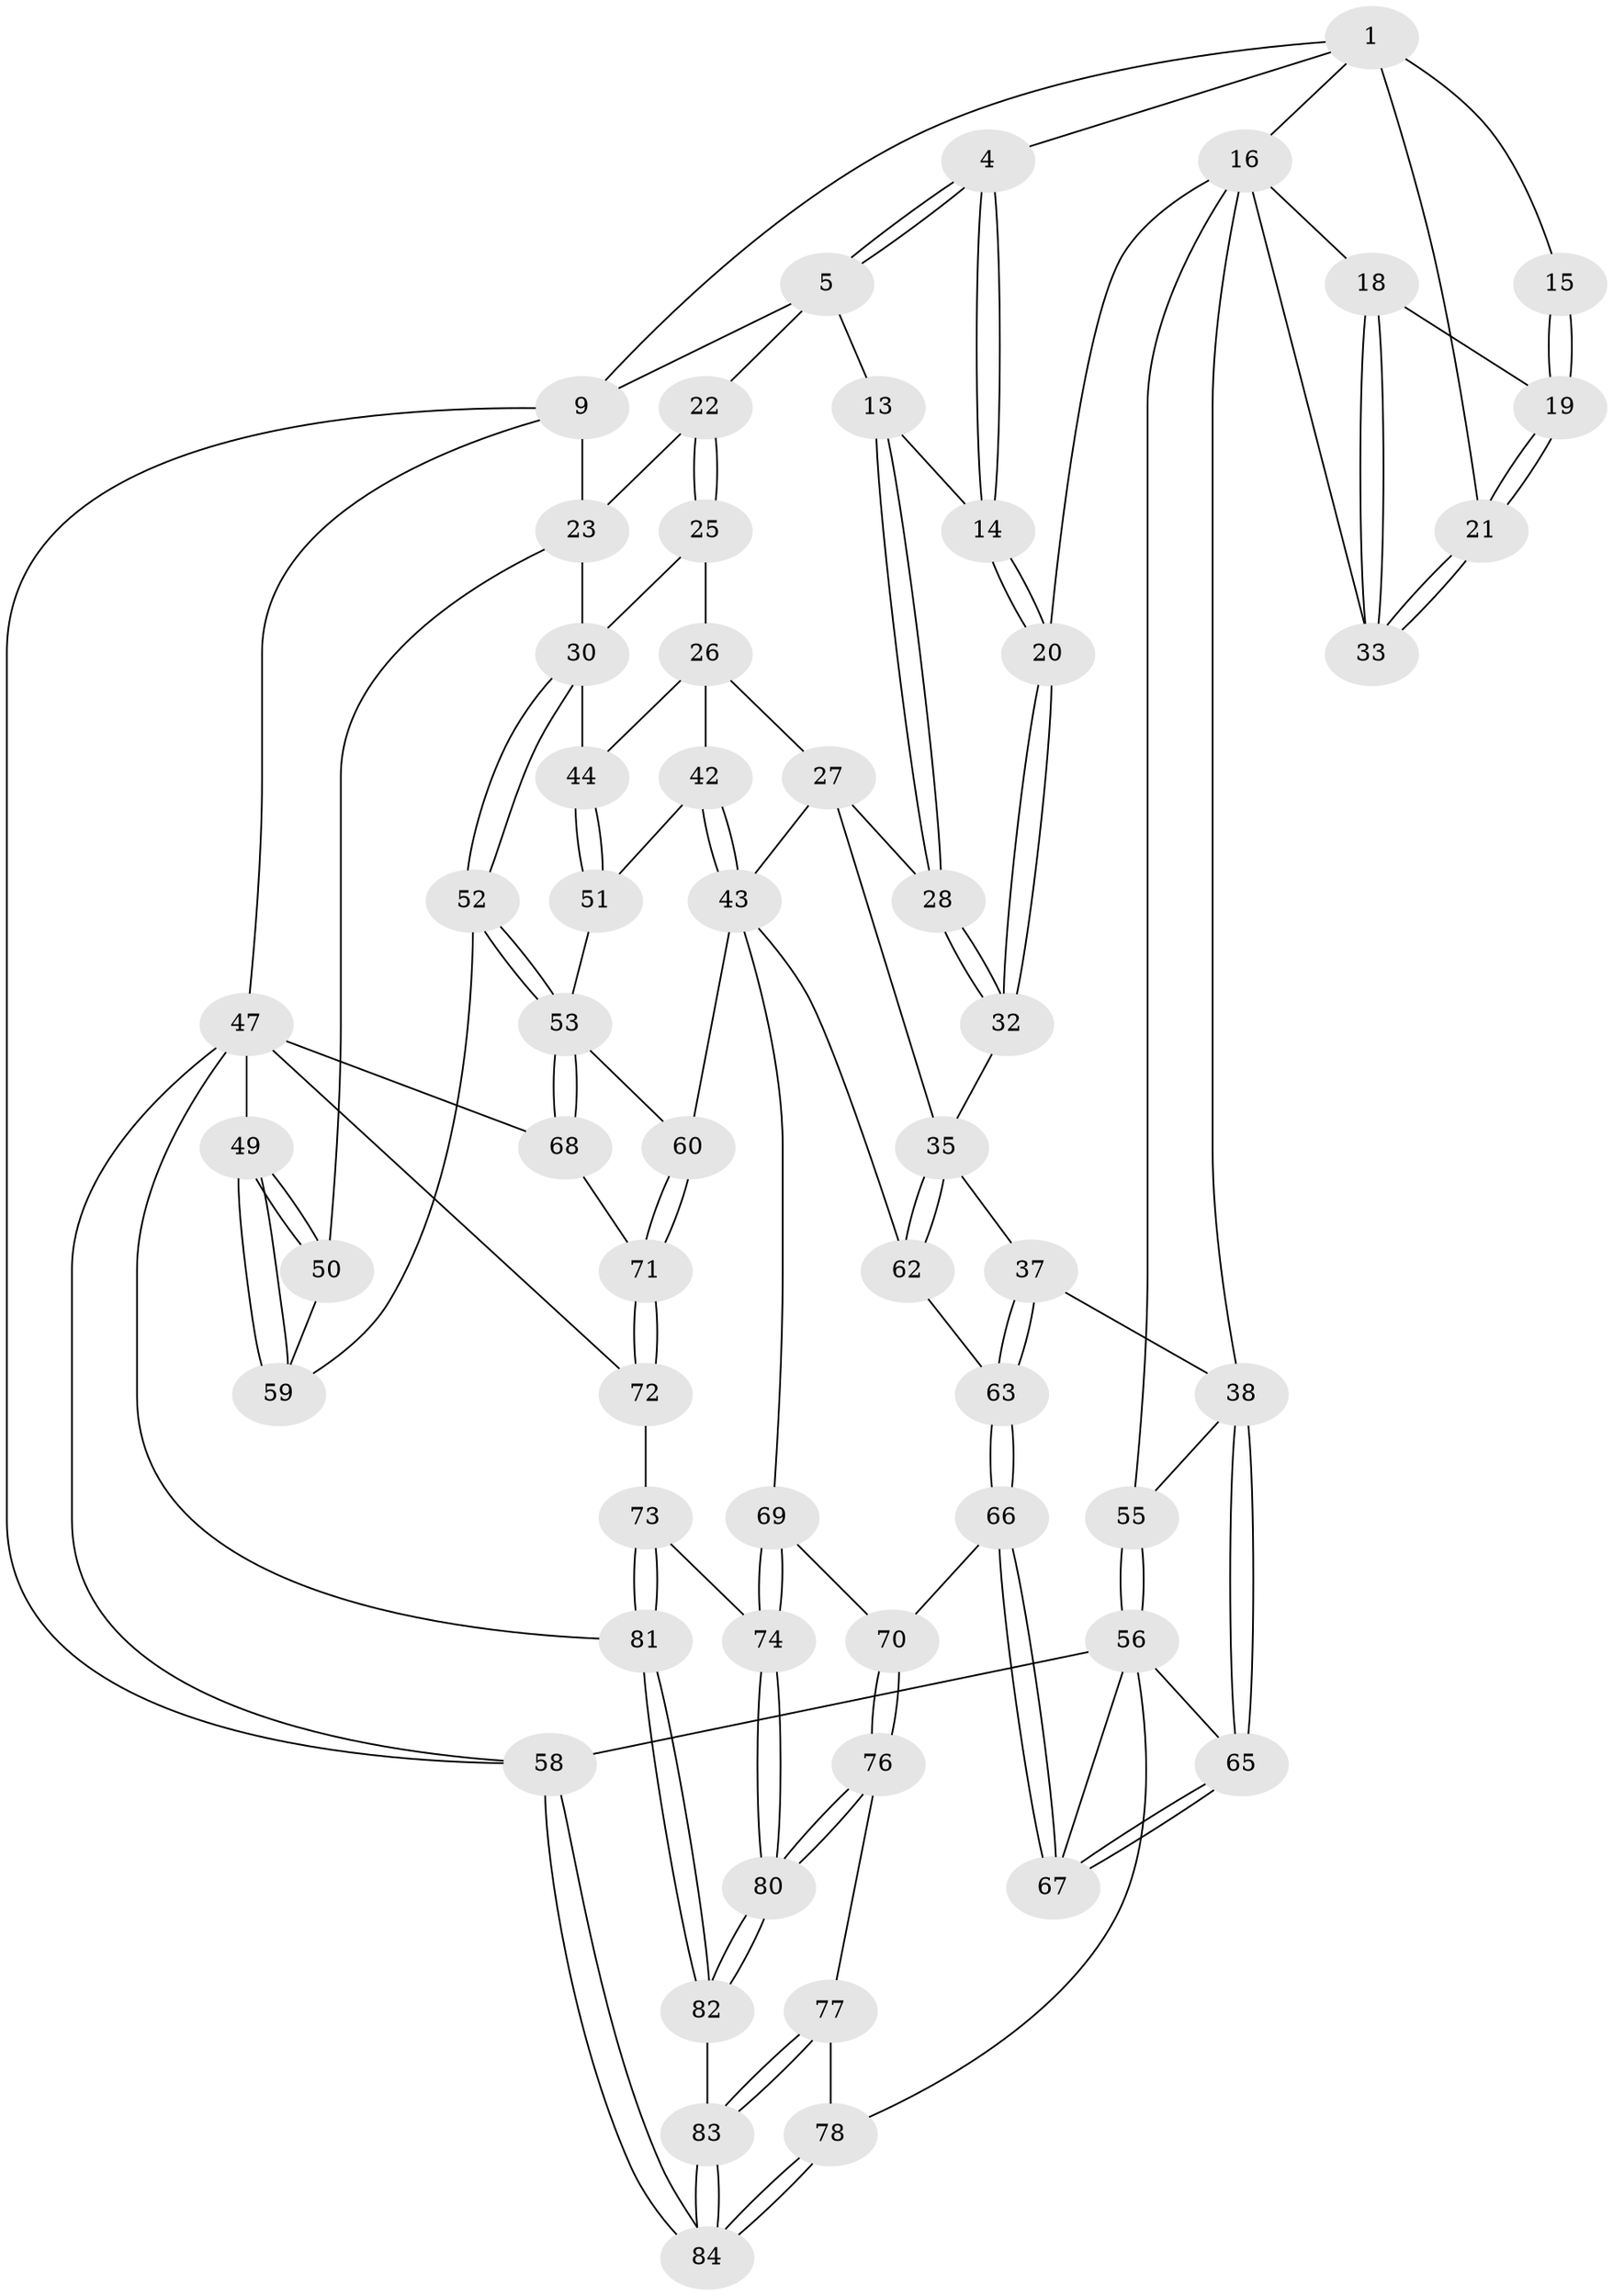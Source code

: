// original degree distribution, {3: 0.023809523809523808, 5: 0.5238095238095238, 4: 0.23809523809523808, 6: 0.21428571428571427}
// Generated by graph-tools (version 1.1) at 2025/21/03/04/25 18:21:18]
// undirected, 58 vertices, 136 edges
graph export_dot {
graph [start="1"]
  node [color=gray90,style=filled];
  1 [pos="+0.05564562185175067+0",super="+2+7"];
  4 [pos="+0.4677021101015469+0.009278992876539827"];
  5 [pos="+0.4680789129316207+0",super="+6+10"];
  9 [pos="+0+0",super="+11"];
  13 [pos="+0.5257199408184601+0.21863992043337624"];
  14 [pos="+0.5156571249683342+0.21263487500347605"];
  15 [pos="+0.10559692569882423+0.15161829970692947"];
  16 [pos="+0.27807804489397037+0.3276344811746157",super="+17"];
  18 [pos="+0.17539695743452532+0.3208276476193572"];
  19 [pos="+0.10083819171732125+0.1863388737101458"];
  20 [pos="+0.3872117751940176+0.2879136140830187"];
  21 [pos="+0+0.2778126793644021"];
  22 [pos="+0.7316778089734733+0.2447297244174879"];
  23 [pos="+0.7897268275617324+0.2378388119590402",super="+24+29"];
  25 [pos="+0.705890963741378+0.3815361909637452"];
  26 [pos="+0.6718807011528364+0.44576944172539484",super="+41"];
  27 [pos="+0.5884626599783116+0.4255486369167882",super="+34"];
  28 [pos="+0.5498405198541321+0.38638209029093795"];
  30 [pos="+0.8493392050807456+0.49602078160369323",super="+31"];
  32 [pos="+0.4717692866230899+0.4883080619076633"];
  33 [pos="+0+0.35904908666712393"];
  35 [pos="+0.5037452281178606+0.5612125841881027",super="+36"];
  37 [pos="+0.34494588371023255+0.5696983122281056"];
  38 [pos="+0.2694527237272308+0.5549297892290144",super="+39"];
  42 [pos="+0.6547921079245798+0.5454168319587731"];
  43 [pos="+0.5873802029252472+0.5748769243779326",super="+61"];
  44 [pos="+0.8192311613327973+0.4994871383077231"];
  47 [pos="+1+1",super="+75+48"];
  49 [pos="+1+0.8857939774761544"];
  50 [pos="+1+0.5412130252155981"];
  51 [pos="+0.7195198435435013+0.5911604532818611"];
  52 [pos="+0.8710534445736553+0.6505407934735139"];
  53 [pos="+0.8490268062206539+0.6814399398327137",super="+54"];
  55 [pos="+0+0.5830245925110413"];
  56 [pos="+0+0.6802567543266865",super="+57"];
  58 [pos="+0+1"];
  59 [pos="+0.882475746984527+0.6492016368873587"];
  60 [pos="+0.7198177211213641+0.7416759656543285"];
  62 [pos="+0.5073641498629567+0.7281850350215073"];
  63 [pos="+0.44336227239308607+0.7326449621624121"];
  65 [pos="+0.19207268125865193+0.7911285675697649"];
  66 [pos="+0.3811593726740775+0.8339571022557389"];
  67 [pos="+0.227344688864825+0.8717876575383404"];
  68 [pos="+0.9329768259584935+0.8130540227615601"];
  69 [pos="+0.5657714456277747+0.8381725395190461"];
  70 [pos="+0.47874996538432246+0.886531166678332"];
  71 [pos="+0.749549757343036+0.8501644491226522"];
  72 [pos="+0.747732950586616+0.9032139507127253"];
  73 [pos="+0.6766140943585569+0.9209806901556158"];
  74 [pos="+0.6207144793089432+0.9141667278956951"];
  76 [pos="+0.48176743447464837+0.915744002919442"];
  77 [pos="+0.4779276683272679+0.9360762817124382"];
  78 [pos="+0.2094244055071491+1"];
  80 [pos="+0.5882924723544594+0.961605322658463"];
  81 [pos="+0.6010592219309964+1"];
  82 [pos="+0.5404083958144409+1"];
  83 [pos="+0.49293387384994164+1"];
  84 [pos="+0.15962091999848108+1"];
  1 -- 16;
  1 -- 4;
  1 -- 15 [weight=2];
  1 -- 21;
  1 -- 9;
  4 -- 5;
  4 -- 5;
  4 -- 14;
  4 -- 14;
  5 -- 9 [weight=2];
  5 -- 13;
  5 -- 22;
  9 -- 58;
  9 -- 47;
  9 -- 23;
  13 -- 14;
  13 -- 28;
  13 -- 28;
  14 -- 20;
  14 -- 20;
  15 -- 19;
  15 -- 19;
  16 -- 20;
  16 -- 33;
  16 -- 18;
  16 -- 55;
  16 -- 38;
  18 -- 19;
  18 -- 33;
  18 -- 33;
  19 -- 21;
  19 -- 21;
  20 -- 32;
  20 -- 32;
  21 -- 33;
  21 -- 33;
  22 -- 23;
  22 -- 25;
  22 -- 25;
  23 -- 50;
  23 -- 30;
  25 -- 26;
  25 -- 30;
  26 -- 27;
  26 -- 42;
  26 -- 44;
  27 -- 28;
  27 -- 43;
  27 -- 35;
  28 -- 32;
  28 -- 32;
  30 -- 52;
  30 -- 52;
  30 -- 44;
  32 -- 35;
  35 -- 62;
  35 -- 62;
  35 -- 37;
  37 -- 38;
  37 -- 63;
  37 -- 63;
  38 -- 65;
  38 -- 65;
  38 -- 55;
  42 -- 43;
  42 -- 43;
  42 -- 51;
  43 -- 60;
  43 -- 69;
  43 -- 62;
  44 -- 51;
  44 -- 51;
  47 -- 58;
  47 -- 72;
  47 -- 81;
  47 -- 49;
  47 -- 68;
  49 -- 50;
  49 -- 50;
  49 -- 59;
  49 -- 59;
  50 -- 59;
  51 -- 53;
  52 -- 53;
  52 -- 53;
  52 -- 59;
  53 -- 68;
  53 -- 68;
  53 -- 60;
  55 -- 56;
  55 -- 56;
  56 -- 65;
  56 -- 58;
  56 -- 67;
  56 -- 78;
  58 -- 84;
  58 -- 84;
  60 -- 71;
  60 -- 71;
  62 -- 63;
  63 -- 66;
  63 -- 66;
  65 -- 67;
  65 -- 67;
  66 -- 67;
  66 -- 67;
  66 -- 70;
  68 -- 71;
  69 -- 70;
  69 -- 74;
  69 -- 74;
  70 -- 76;
  70 -- 76;
  71 -- 72;
  71 -- 72;
  72 -- 73;
  73 -- 74;
  73 -- 81;
  73 -- 81;
  74 -- 80;
  74 -- 80;
  76 -- 77;
  76 -- 80;
  76 -- 80;
  77 -- 78;
  77 -- 83;
  77 -- 83;
  78 -- 84;
  78 -- 84;
  80 -- 82;
  80 -- 82;
  81 -- 82;
  81 -- 82;
  82 -- 83;
  83 -- 84;
  83 -- 84;
}

